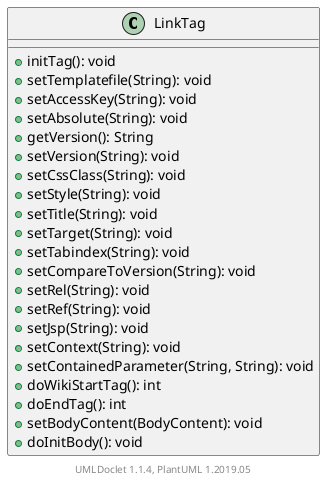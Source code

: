 @startuml

    class LinkTag [[LinkTag.html]] {
        +initTag(): void
        +setTemplatefile(String): void
        +setAccessKey(String): void
        +setAbsolute(String): void
        +getVersion(): String
        +setVersion(String): void
        +setCssClass(String): void
        +setStyle(String): void
        +setTitle(String): void
        +setTarget(String): void
        +setTabindex(String): void
        +setCompareToVersion(String): void
        +setRel(String): void
        +setRef(String): void
        +setJsp(String): void
        +setContext(String): void
        +setContainedParameter(String, String): void
        +doWikiStartTag(): int
        +doEndTag(): int
        +setBodyContent(BodyContent): void
        +doInitBody(): void
    }


    center footer UMLDoclet 1.1.4, PlantUML 1.2019.05
@enduml
